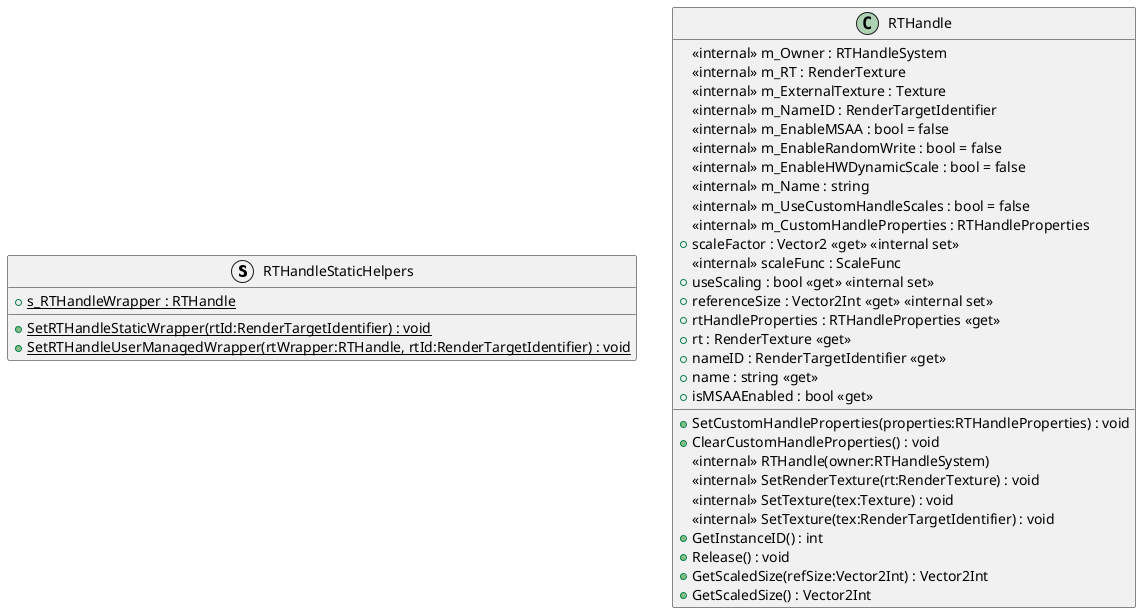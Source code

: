 @startuml
struct RTHandleStaticHelpers {
    + {static} s_RTHandleWrapper : RTHandle
    + {static} SetRTHandleStaticWrapper(rtId:RenderTargetIdentifier) : void
    + {static} SetRTHandleUserManagedWrapper(rtWrapper:RTHandle, rtId:RenderTargetIdentifier) : void
}
class RTHandle {
    <<internal>> m_Owner : RTHandleSystem
    <<internal>> m_RT : RenderTexture
    <<internal>> m_ExternalTexture : Texture
    <<internal>> m_NameID : RenderTargetIdentifier
    <<internal>> m_EnableMSAA : bool = false
    <<internal>> m_EnableRandomWrite : bool = false
    <<internal>> m_EnableHWDynamicScale : bool = false
    <<internal>> m_Name : string
    <<internal>> m_UseCustomHandleScales : bool = false
    <<internal>> m_CustomHandleProperties : RTHandleProperties
    + SetCustomHandleProperties(properties:RTHandleProperties) : void
    + ClearCustomHandleProperties() : void
    + scaleFactor : Vector2 <<get>> <<internal set>>
    <<internal>> scaleFunc : ScaleFunc
    + useScaling : bool <<get>> <<internal set>>
    + referenceSize : Vector2Int <<get>> <<internal set>>
    + rtHandleProperties : RTHandleProperties <<get>>
    + rt : RenderTexture <<get>>
    + nameID : RenderTargetIdentifier <<get>>
    + name : string <<get>>
    + isMSAAEnabled : bool <<get>>
    <<internal>> RTHandle(owner:RTHandleSystem)
    <<internal>> SetRenderTexture(rt:RenderTexture) : void
    <<internal>> SetTexture(tex:Texture) : void
    <<internal>> SetTexture(tex:RenderTargetIdentifier) : void
    + GetInstanceID() : int
    + Release() : void
    + GetScaledSize(refSize:Vector2Int) : Vector2Int
    + GetScaledSize() : Vector2Int
}
@enduml
